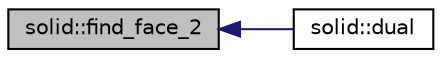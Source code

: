 digraph "solid::find_face_2"
{
  edge [fontname="Helvetica",fontsize="10",labelfontname="Helvetica",labelfontsize="10"];
  node [fontname="Helvetica",fontsize="10",shape=record];
  rankdir="LR";
  Node2476 [label="solid::find_face_2",height=0.2,width=0.4,color="black", fillcolor="grey75", style="filled", fontcolor="black"];
  Node2476 -> Node2477 [dir="back",color="midnightblue",fontsize="10",style="solid",fontname="Helvetica"];
  Node2477 [label="solid::dual",height=0.2,width=0.4,color="black", fillcolor="white", style="filled",URL="$d8/def/classsolid.html#a0147bd21fc7bfed44a10f3b5eca66757"];
}
